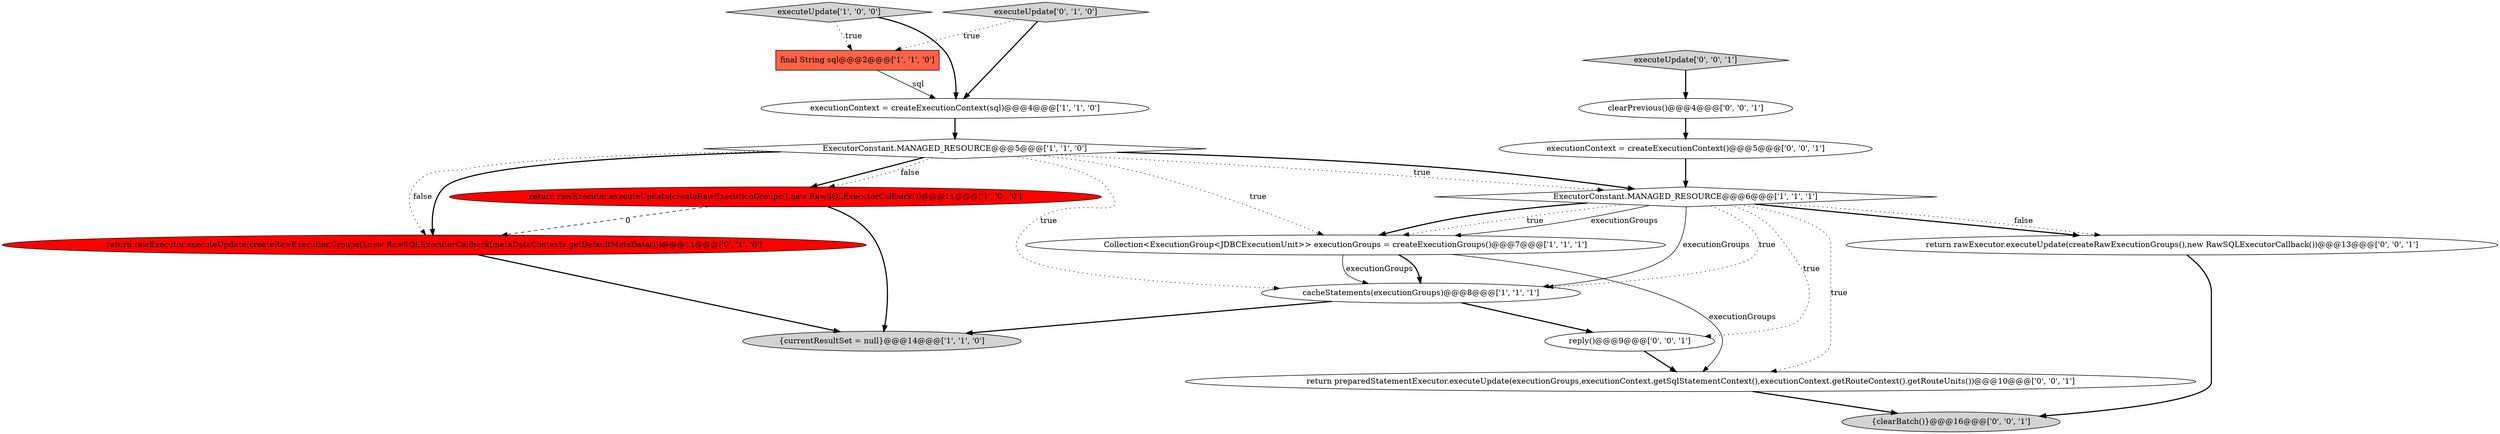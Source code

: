 digraph {
2 [style = filled, label = "{currentResultSet = null}@@@14@@@['1', '1', '0']", fillcolor = lightgray, shape = ellipse image = "AAA0AAABBB1BBB"];
1 [style = filled, label = "ExecutorConstant.MANAGED_RESOURCE@@@6@@@['1', '1', '1']", fillcolor = white, shape = diamond image = "AAA0AAABBB1BBB"];
9 [style = filled, label = "executeUpdate['0', '1', '0']", fillcolor = lightgray, shape = diamond image = "AAA0AAABBB2BBB"];
15 [style = filled, label = "executeUpdate['0', '0', '1']", fillcolor = lightgray, shape = diamond image = "AAA0AAABBB3BBB"];
13 [style = filled, label = "clearPrevious()@@@4@@@['0', '0', '1']", fillcolor = white, shape = ellipse image = "AAA0AAABBB3BBB"];
16 [style = filled, label = "return rawExecutor.executeUpdate(createRawExecutionGroups(),new RawSQLExecutorCallback())@@@13@@@['0', '0', '1']", fillcolor = white, shape = ellipse image = "AAA0AAABBB3BBB"];
12 [style = filled, label = "{clearBatch()}@@@16@@@['0', '0', '1']", fillcolor = lightgray, shape = ellipse image = "AAA0AAABBB3BBB"];
4 [style = filled, label = "cacheStatements(executionGroups)@@@8@@@['1', '1', '1']", fillcolor = white, shape = ellipse image = "AAA0AAABBB1BBB"];
8 [style = filled, label = "Collection<ExecutionGroup<JDBCExecutionUnit>> executionGroups = createExecutionGroups()@@@7@@@['1', '1', '1']", fillcolor = white, shape = ellipse image = "AAA0AAABBB1BBB"];
0 [style = filled, label = "executionContext = createExecutionContext(sql)@@@4@@@['1', '1', '0']", fillcolor = white, shape = ellipse image = "AAA0AAABBB1BBB"];
3 [style = filled, label = "final String sql@@@2@@@['1', '1', '0']", fillcolor = tomato, shape = box image = "AAA0AAABBB1BBB"];
6 [style = filled, label = "executeUpdate['1', '0', '0']", fillcolor = lightgray, shape = diamond image = "AAA0AAABBB1BBB"];
7 [style = filled, label = "ExecutorConstant.MANAGED_RESOURCE@@@5@@@['1', '1', '0']", fillcolor = white, shape = diamond image = "AAA0AAABBB1BBB"];
11 [style = filled, label = "executionContext = createExecutionContext()@@@5@@@['0', '0', '1']", fillcolor = white, shape = ellipse image = "AAA0AAABBB3BBB"];
14 [style = filled, label = "reply()@@@9@@@['0', '0', '1']", fillcolor = white, shape = ellipse image = "AAA0AAABBB3BBB"];
17 [style = filled, label = "return preparedStatementExecutor.executeUpdate(executionGroups,executionContext.getSqlStatementContext(),executionContext.getRouteContext().getRouteUnits())@@@10@@@['0', '0', '1']", fillcolor = white, shape = ellipse image = "AAA0AAABBB3BBB"];
5 [style = filled, label = "return rawExecutor.executeUpdate(createRawExecutionGroups(),new RawSQLExecutorCallback())@@@11@@@['1', '0', '0']", fillcolor = red, shape = ellipse image = "AAA1AAABBB1BBB"];
10 [style = filled, label = "return rawExecutor.executeUpdate(createRawExecutionGroups(),new RawSQLExecutorCallback(metaDataContexts.getDefaultMetaData()))@@@11@@@['0', '1', '0']", fillcolor = red, shape = ellipse image = "AAA1AAABBB2BBB"];
4->14 [style = bold, label=""];
15->13 [style = bold, label=""];
8->4 [style = solid, label="executionGroups"];
7->1 [style = bold, label=""];
1->8 [style = bold, label=""];
9->0 [style = bold, label=""];
1->17 [style = dotted, label="true"];
7->10 [style = bold, label=""];
11->1 [style = bold, label=""];
8->17 [style = solid, label="executionGroups"];
14->17 [style = bold, label=""];
6->0 [style = bold, label=""];
1->4 [style = dotted, label="true"];
4->2 [style = bold, label=""];
1->14 [style = dotted, label="true"];
13->11 [style = bold, label=""];
0->7 [style = bold, label=""];
5->2 [style = bold, label=""];
7->5 [style = bold, label=""];
17->12 [style = bold, label=""];
5->10 [style = dashed, label="0"];
1->16 [style = bold, label=""];
7->4 [style = dotted, label="true"];
1->8 [style = dotted, label="true"];
7->10 [style = dotted, label="false"];
10->2 [style = bold, label=""];
1->4 [style = solid, label="executionGroups"];
8->4 [style = bold, label=""];
1->8 [style = solid, label="executionGroups"];
1->16 [style = dotted, label="false"];
7->5 [style = dotted, label="false"];
7->1 [style = dotted, label="true"];
7->8 [style = dotted, label="true"];
6->3 [style = dotted, label="true"];
16->12 [style = bold, label=""];
9->3 [style = dotted, label="true"];
3->0 [style = solid, label="sql"];
}

